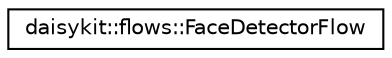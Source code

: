 digraph "Graphical Class Hierarchy"
{
 // LATEX_PDF_SIZE
  edge [fontname="Helvetica",fontsize="10",labelfontname="Helvetica",labelfontsize="10"];
  node [fontname="Helvetica",fontsize="10",shape=record];
  rankdir="LR";
  Node0 [label="daisykit::flows::FaceDetectorFlow",height=0.2,width=0.4,color="black", fillcolor="white", style="filled",URL="$classdaisykit_1_1flows_1_1FaceDetectorFlow.html",tooltip=" "];
}
